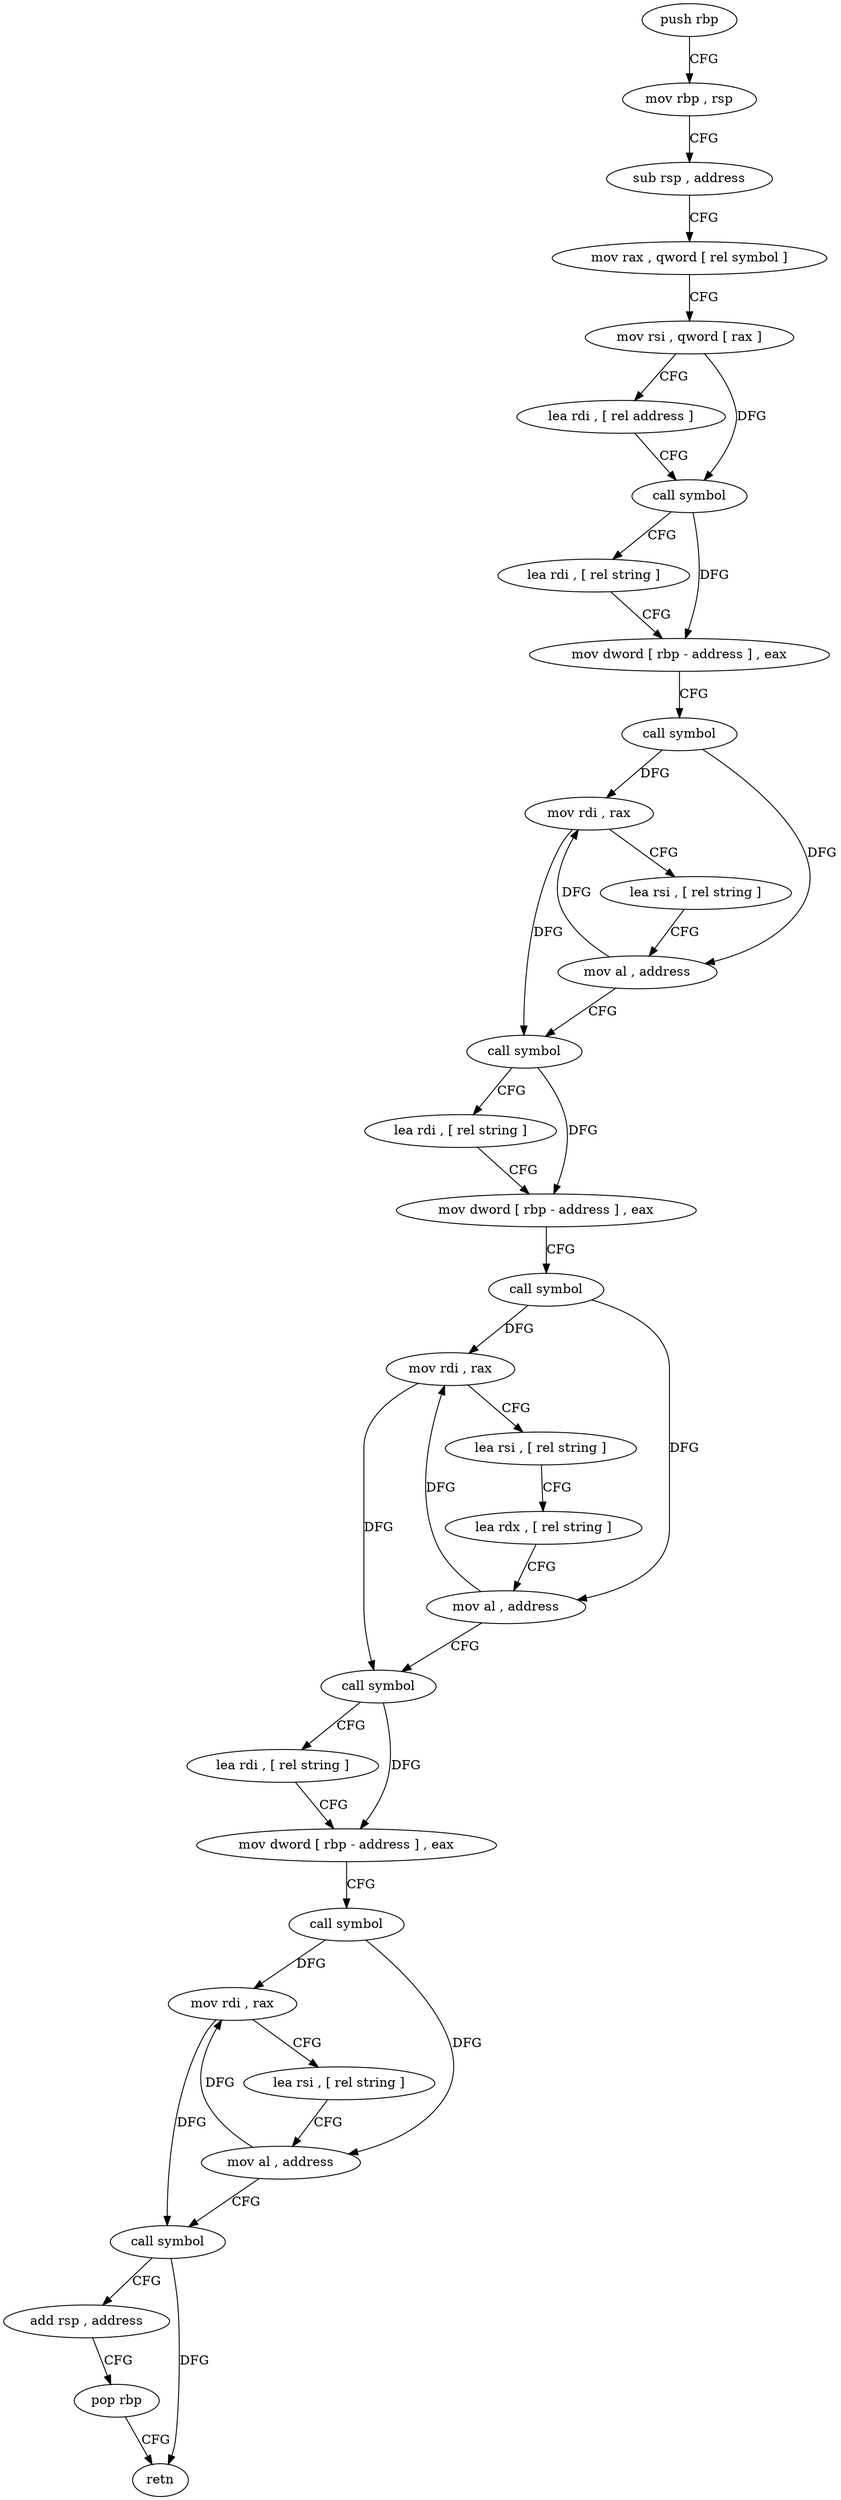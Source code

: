 digraph "func" {
"503376" [label = "push rbp" ]
"503377" [label = "mov rbp , rsp" ]
"503380" [label = "sub rsp , address" ]
"503384" [label = "mov rax , qword [ rel symbol ]" ]
"503391" [label = "mov rsi , qword [ rax ]" ]
"503394" [label = "lea rdi , [ rel address ]" ]
"503401" [label = "call symbol" ]
"503406" [label = "lea rdi , [ rel string ]" ]
"503413" [label = "mov dword [ rbp - address ] , eax" ]
"503416" [label = "call symbol" ]
"503421" [label = "mov rdi , rax" ]
"503424" [label = "lea rsi , [ rel string ]" ]
"503431" [label = "mov al , address" ]
"503433" [label = "call symbol" ]
"503438" [label = "lea rdi , [ rel string ]" ]
"503445" [label = "mov dword [ rbp - address ] , eax" ]
"503448" [label = "call symbol" ]
"503453" [label = "mov rdi , rax" ]
"503456" [label = "lea rsi , [ rel string ]" ]
"503463" [label = "lea rdx , [ rel string ]" ]
"503470" [label = "mov al , address" ]
"503472" [label = "call symbol" ]
"503477" [label = "lea rdi , [ rel string ]" ]
"503484" [label = "mov dword [ rbp - address ] , eax" ]
"503487" [label = "call symbol" ]
"503492" [label = "mov rdi , rax" ]
"503495" [label = "lea rsi , [ rel string ]" ]
"503502" [label = "mov al , address" ]
"503504" [label = "call symbol" ]
"503509" [label = "add rsp , address" ]
"503513" [label = "pop rbp" ]
"503514" [label = "retn" ]
"503376" -> "503377" [ label = "CFG" ]
"503377" -> "503380" [ label = "CFG" ]
"503380" -> "503384" [ label = "CFG" ]
"503384" -> "503391" [ label = "CFG" ]
"503391" -> "503394" [ label = "CFG" ]
"503391" -> "503401" [ label = "DFG" ]
"503394" -> "503401" [ label = "CFG" ]
"503401" -> "503406" [ label = "CFG" ]
"503401" -> "503413" [ label = "DFG" ]
"503406" -> "503413" [ label = "CFG" ]
"503413" -> "503416" [ label = "CFG" ]
"503416" -> "503421" [ label = "DFG" ]
"503416" -> "503431" [ label = "DFG" ]
"503421" -> "503424" [ label = "CFG" ]
"503421" -> "503433" [ label = "DFG" ]
"503424" -> "503431" [ label = "CFG" ]
"503431" -> "503433" [ label = "CFG" ]
"503431" -> "503421" [ label = "DFG" ]
"503433" -> "503438" [ label = "CFG" ]
"503433" -> "503445" [ label = "DFG" ]
"503438" -> "503445" [ label = "CFG" ]
"503445" -> "503448" [ label = "CFG" ]
"503448" -> "503453" [ label = "DFG" ]
"503448" -> "503470" [ label = "DFG" ]
"503453" -> "503456" [ label = "CFG" ]
"503453" -> "503472" [ label = "DFG" ]
"503456" -> "503463" [ label = "CFG" ]
"503463" -> "503470" [ label = "CFG" ]
"503470" -> "503472" [ label = "CFG" ]
"503470" -> "503453" [ label = "DFG" ]
"503472" -> "503477" [ label = "CFG" ]
"503472" -> "503484" [ label = "DFG" ]
"503477" -> "503484" [ label = "CFG" ]
"503484" -> "503487" [ label = "CFG" ]
"503487" -> "503492" [ label = "DFG" ]
"503487" -> "503502" [ label = "DFG" ]
"503492" -> "503495" [ label = "CFG" ]
"503492" -> "503504" [ label = "DFG" ]
"503495" -> "503502" [ label = "CFG" ]
"503502" -> "503504" [ label = "CFG" ]
"503502" -> "503492" [ label = "DFG" ]
"503504" -> "503509" [ label = "CFG" ]
"503504" -> "503514" [ label = "DFG" ]
"503509" -> "503513" [ label = "CFG" ]
"503513" -> "503514" [ label = "CFG" ]
}
